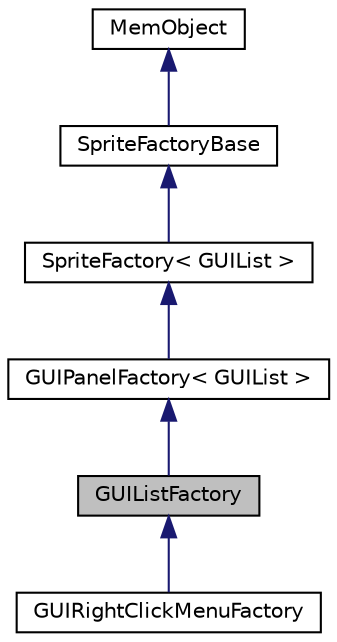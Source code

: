 digraph "GUIListFactory"
{
  edge [fontname="Helvetica",fontsize="10",labelfontname="Helvetica",labelfontsize="10"];
  node [fontname="Helvetica",fontsize="10",shape=record];
  Node1 [label="GUIListFactory",height=0.2,width=0.4,color="black", fillcolor="grey75", style="filled", fontcolor="black"];
  Node2 -> Node1 [dir="back",color="midnightblue",fontsize="10",style="solid",fontname="Helvetica"];
  Node2 [label="GUIPanelFactory\< GUIList \>",height=0.2,width=0.4,color="black", fillcolor="white", style="filled",URL="$class_g_u_i_panel_factory.html"];
  Node3 -> Node2 [dir="back",color="midnightblue",fontsize="10",style="solid",fontname="Helvetica"];
  Node3 [label="SpriteFactory\< GUIList \>",height=0.2,width=0.4,color="black", fillcolor="white", style="filled",URL="$class_sprite_factory.html"];
  Node4 -> Node3 [dir="back",color="midnightblue",fontsize="10",style="solid",fontname="Helvetica"];
  Node4 [label="SpriteFactoryBase",height=0.2,width=0.4,color="black", fillcolor="white", style="filled",URL="$class_sprite_factory_base.html"];
  Node5 -> Node4 [dir="back",color="midnightblue",fontsize="10",style="solid",fontname="Helvetica"];
  Node5 [label="MemObject",height=0.2,width=0.4,color="black", fillcolor="white", style="filled",URL="$class_mem_object.html"];
  Node1 -> Node6 [dir="back",color="midnightblue",fontsize="10",style="solid",fontname="Helvetica"];
  Node6 [label="GUIRightClickMenuFactory",height=0.2,width=0.4,color="black", fillcolor="white", style="filled",URL="$class_g_u_i_right_click_menu_factory.html"];
}
